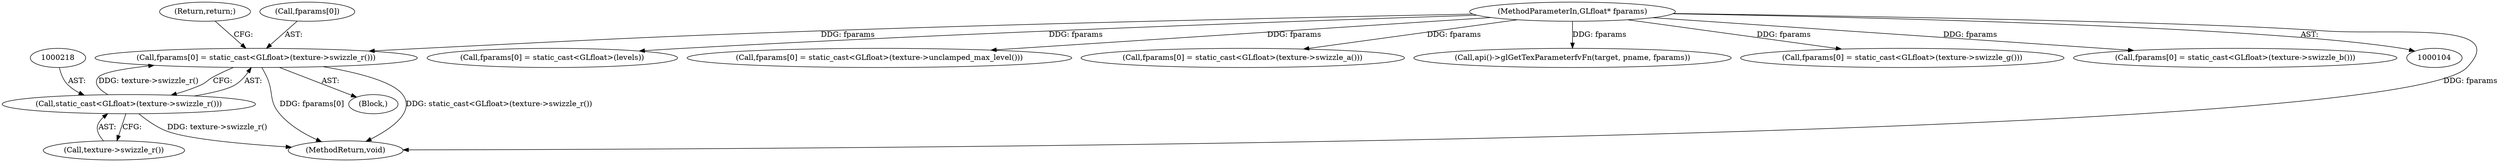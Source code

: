 digraph "0_Chrome_385508dc888ef15d272cdd2705b17996abc519d6@array" {
"1000213" [label="(Call,fparams[0] = static_cast<GLfloat>(texture->swizzle_r()))"];
"1000217" [label="(Call,static_cast<GLfloat>(texture->swizzle_r()))"];
"1000107" [label="(MethodParameterIn,GLfloat* fparams)"];
"1000213" [label="(Call,fparams[0] = static_cast<GLfloat>(texture->swizzle_r()))"];
"1000219" [label="(Call,texture->swizzle_r())"];
"1000156" [label="(Call,fparams[0] = static_cast<GLfloat>(levels))"];
"1000194" [label="(Call,fparams[0] = static_cast<GLfloat>(texture->unclamped_max_level()))"];
"1000227" [label="(Return,return;)"];
"1000217" [label="(Call,static_cast<GLfloat>(texture->swizzle_r()))"];
"1000107" [label="(MethodParameterIn,GLfloat* fparams)"];
"1000270" [label="(Call,fparams[0] = static_cast<GLfloat>(texture->swizzle_a()))"];
"1000290" [label="(Call,api()->glGetTexParameterfvFn(target, pname, fparams))"];
"1000214" [label="(Call,fparams[0])"];
"1000232" [label="(Call,fparams[0] = static_cast<GLfloat>(texture->swizzle_g()))"];
"1000251" [label="(Call,fparams[0] = static_cast<GLfloat>(texture->swizzle_b()))"];
"1000212" [label="(Block,)"];
"1000300" [label="(MethodReturn,void)"];
"1000213" -> "1000212"  [label="AST: "];
"1000213" -> "1000217"  [label="CFG: "];
"1000214" -> "1000213"  [label="AST: "];
"1000217" -> "1000213"  [label="AST: "];
"1000227" -> "1000213"  [label="CFG: "];
"1000213" -> "1000300"  [label="DDG: static_cast<GLfloat>(texture->swizzle_r())"];
"1000213" -> "1000300"  [label="DDG: fparams[0]"];
"1000217" -> "1000213"  [label="DDG: texture->swizzle_r()"];
"1000107" -> "1000213"  [label="DDG: fparams"];
"1000217" -> "1000219"  [label="CFG: "];
"1000218" -> "1000217"  [label="AST: "];
"1000219" -> "1000217"  [label="AST: "];
"1000217" -> "1000300"  [label="DDG: texture->swizzle_r()"];
"1000107" -> "1000104"  [label="AST: "];
"1000107" -> "1000300"  [label="DDG: fparams"];
"1000107" -> "1000156"  [label="DDG: fparams"];
"1000107" -> "1000194"  [label="DDG: fparams"];
"1000107" -> "1000232"  [label="DDG: fparams"];
"1000107" -> "1000251"  [label="DDG: fparams"];
"1000107" -> "1000270"  [label="DDG: fparams"];
"1000107" -> "1000290"  [label="DDG: fparams"];
}
